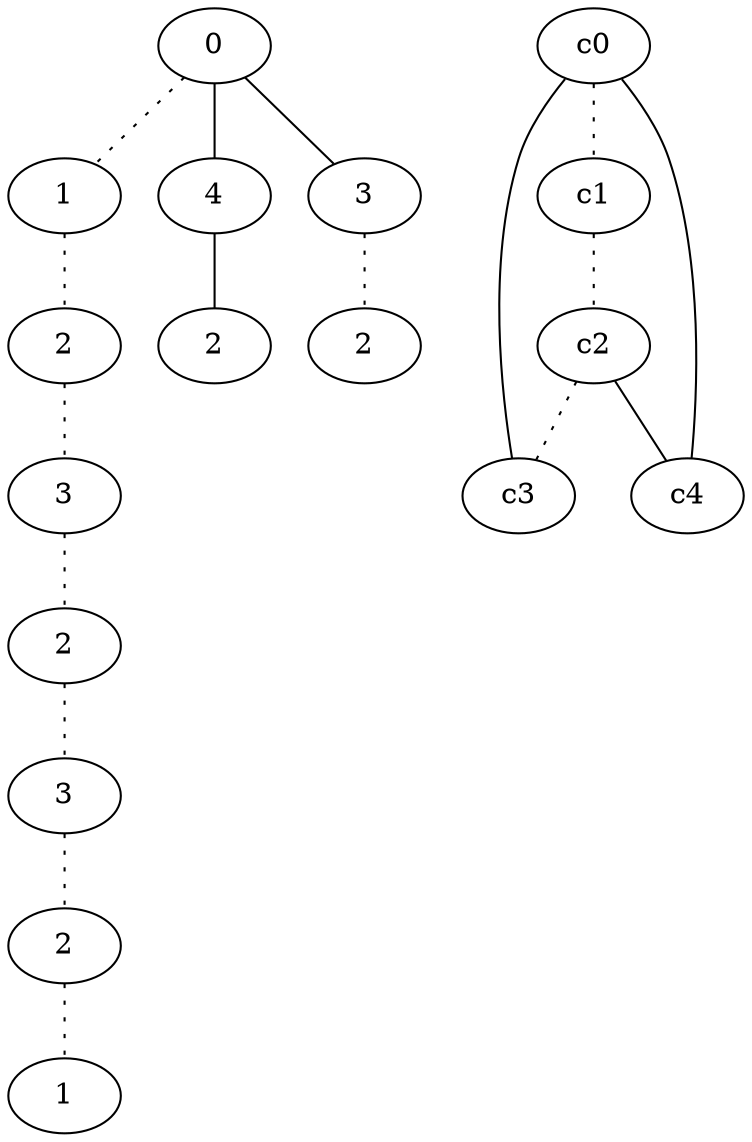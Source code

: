 graph {
a0[label=0];
a1[label=1];
a2[label=2];
a3[label=3];
a4[label=2];
a5[label=3];
a6[label=2];
a7[label=1];
a8[label=4];
a9[label=2];
a10[label=3];
a11[label=2];
a0 -- a1 [style=dotted];
a0 -- a8;
a0 -- a10;
a1 -- a2 [style=dotted];
a2 -- a3 [style=dotted];
a3 -- a4 [style=dotted];
a4 -- a5 [style=dotted];
a5 -- a6 [style=dotted];
a6 -- a7 [style=dotted];
a8 -- a9;
a10 -- a11 [style=dotted];
c0 -- c1 [style=dotted];
c0 -- c3;
c0 -- c4;
c1 -- c2 [style=dotted];
c2 -- c3 [style=dotted];
c2 -- c4;
}
